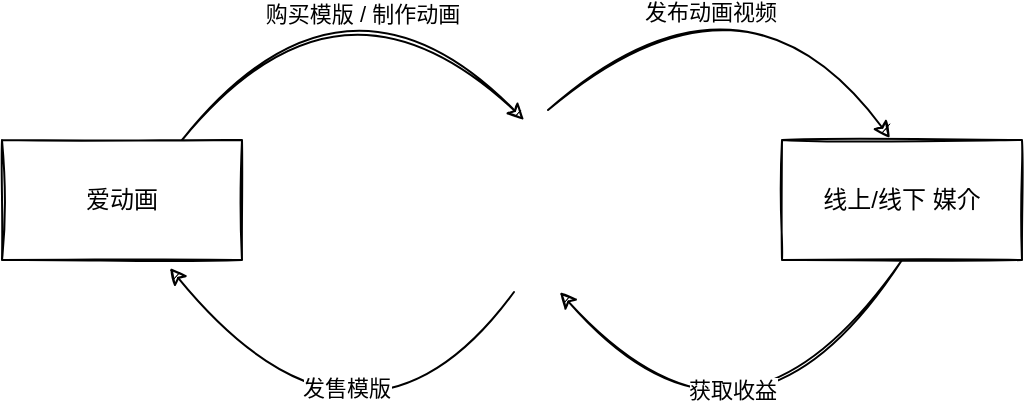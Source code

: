 <mxfile version="20.0.4" type="github">
  <diagram id="g5LdAZqcsG4XPn_OqiQN" name="Page-1">
    <mxGraphModel dx="770" dy="535" grid="1" gridSize="10" guides="1" tooltips="1" connect="1" arrows="1" fold="1" page="1" pageScale="1" pageWidth="827" pageHeight="1169" math="0" shadow="0">
      <root>
        <mxCell id="0" />
        <mxCell id="1" parent="0" />
        <mxCell id="9ShA078spcc997djoVab-4" value="线上/线下 媒介" style="rounded=0;whiteSpace=wrap;html=1;sketch=1;" parent="1" vertex="1">
          <mxGeometry x="620" y="240" width="120" height="60" as="geometry" />
        </mxCell>
        <mxCell id="9ShA078spcc997djoVab-9" value="爱动画" style="rounded=0;whiteSpace=wrap;html=1;sketch=1;" parent="1" vertex="1">
          <mxGeometry x="230" y="240" width="120" height="60" as="geometry" />
        </mxCell>
        <mxCell id="9ShA078spcc997djoVab-14" value="" style="shape=image;verticalLabelPosition=bottom;labelBackgroundColor=default;verticalAlign=top;aspect=fixed;imageAspect=0;image=https://icon-library.com/images/users-icon/users-icon-7.jpg;sketch=1;" parent="1" vertex="1">
          <mxGeometry x="440" y="224" width="92" height="92" as="geometry" />
        </mxCell>
        <mxCell id="9ShA078spcc997djoVab-15" value="" style="endArrow=classic;html=1;rounded=0;sketch=1;curved=1;exitX=0.75;exitY=0;exitDx=0;exitDy=0;entryX=0.5;entryY=0;entryDx=0;entryDy=0;" parent="1" source="9ShA078spcc997djoVab-9" edge="1">
          <mxGeometry width="50" height="50" relative="1" as="geometry">
            <mxPoint x="320" y="220" as="sourcePoint" />
            <mxPoint x="491" y="230" as="targetPoint" />
            <Array as="points">
              <mxPoint x="401" y="140" />
            </Array>
          </mxGeometry>
        </mxCell>
        <mxCell id="9ShA078spcc997djoVab-16" value="购买模版 / 制作动画" style="edgeLabel;html=1;align=center;verticalAlign=middle;resizable=0;points=[];" parent="9ShA078spcc997djoVab-15" vertex="1" connectable="0">
          <mxGeometry x="0.208" y="-28" relative="1" as="geometry">
            <mxPoint x="10" y="-1" as="offset" />
          </mxGeometry>
        </mxCell>
        <mxCell id="9ShA078spcc997djoVab-17" value="" style="endArrow=classic;html=1;rounded=0;sketch=1;curved=1;entryX=0.45;entryY=-0.017;entryDx=0;entryDy=0;entryPerimeter=0;exitX=0.685;exitY=0.011;exitDx=0;exitDy=0;exitPerimeter=0;" parent="1" source="9ShA078spcc997djoVab-14" target="9ShA078spcc997djoVab-4" edge="1">
          <mxGeometry width="50" height="50" relative="1" as="geometry">
            <mxPoint x="580" y="210" as="sourcePoint" />
            <mxPoint x="630" y="160" as="targetPoint" />
            <Array as="points">
              <mxPoint x="600" y="140" />
            </Array>
          </mxGeometry>
        </mxCell>
        <mxCell id="9ShA078spcc997djoVab-18" value="发布动画视频" style="edgeLabel;html=1;align=center;verticalAlign=middle;resizable=0;points=[];" parent="9ShA078spcc997djoVab-17" vertex="1" connectable="0">
          <mxGeometry x="-0.273" y="-17" relative="1" as="geometry">
            <mxPoint y="-1" as="offset" />
          </mxGeometry>
        </mxCell>
        <mxCell id="9ShA078spcc997djoVab-19" value="" style="endArrow=classic;html=1;rounded=0;sketch=1;curved=1;exitX=0.5;exitY=1;exitDx=0;exitDy=0;entryX=0.7;entryY=1.067;entryDx=0;entryDy=0;entryPerimeter=0;" parent="1" source="9ShA078spcc997djoVab-14" target="9ShA078spcc997djoVab-9" edge="1">
          <mxGeometry width="50" height="50" relative="1" as="geometry">
            <mxPoint x="430" y="480" as="sourcePoint" />
            <mxPoint x="310" y="330" as="targetPoint" />
            <Array as="points">
              <mxPoint x="410" y="420" />
            </Array>
          </mxGeometry>
        </mxCell>
        <mxCell id="9ShA078spcc997djoVab-20" value="发售模版" style="edgeLabel;html=1;align=center;verticalAlign=middle;resizable=0;points=[];" parent="9ShA078spcc997djoVab-19" vertex="1" connectable="0">
          <mxGeometry x="0.272" y="-29" relative="1" as="geometry">
            <mxPoint as="offset" />
          </mxGeometry>
        </mxCell>
        <mxCell id="9ShA078spcc997djoVab-26" value="" style="endArrow=classic;html=1;rounded=0;sketch=1;curved=1;exitX=0.5;exitY=1;exitDx=0;exitDy=0;entryX=0.75;entryY=1;entryDx=0;entryDy=0;" parent="1" source="9ShA078spcc997djoVab-4" target="9ShA078spcc997djoVab-14" edge="1">
          <mxGeometry width="50" height="50" relative="1" as="geometry">
            <mxPoint x="630" y="430" as="sourcePoint" />
            <mxPoint x="680" y="380" as="targetPoint" />
            <Array as="points">
              <mxPoint x="600" y="420" />
            </Array>
          </mxGeometry>
        </mxCell>
        <mxCell id="9ShA078spcc997djoVab-27" value="获取收益" style="edgeLabel;html=1;align=center;verticalAlign=middle;resizable=0;points=[];" parent="9ShA078spcc997djoVab-26" vertex="1" connectable="0">
          <mxGeometry x="0.338" y="-32" relative="1" as="geometry">
            <mxPoint as="offset" />
          </mxGeometry>
        </mxCell>
      </root>
    </mxGraphModel>
  </diagram>
</mxfile>
